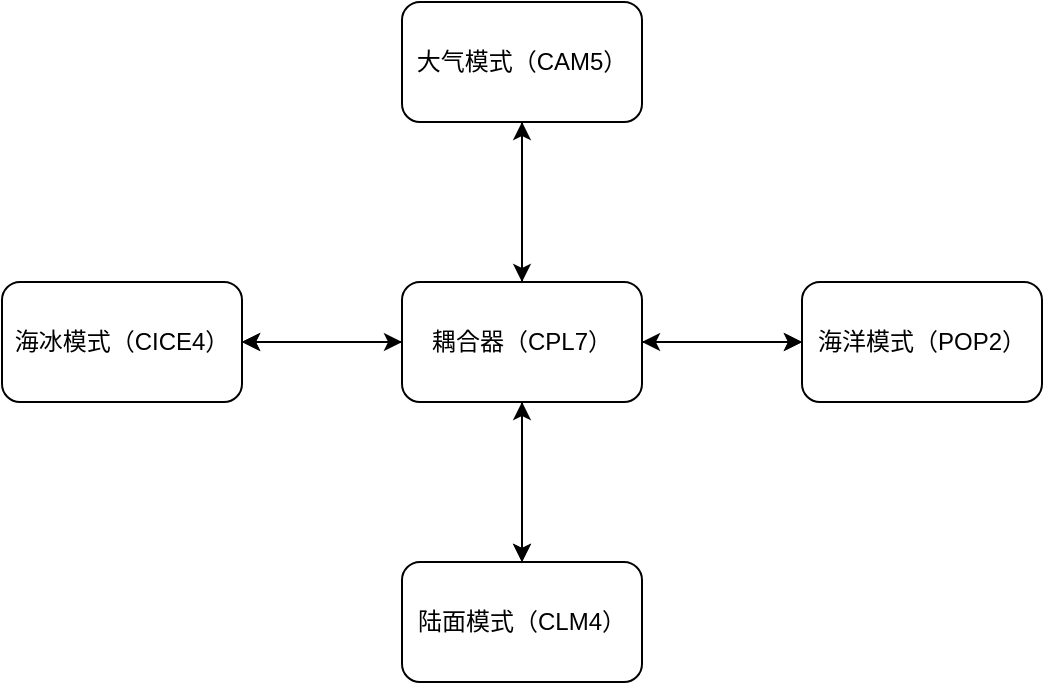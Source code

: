 <mxfile version="10.6.7" type="github"><diagram id="SQzjK6RyiOZd8_95qkpb" name="第 1 页"><mxGraphModel dx="865" dy="544" grid="1" gridSize="10" guides="1" tooltips="1" connect="1" arrows="1" fold="1" page="1" pageScale="1" pageWidth="827" pageHeight="1169" math="0" shadow="0"><root><mxCell id="0"/><mxCell id="1" parent="0"/><mxCell id="0HDuUDcc_sLcm8aMu_hS-9" value="" style="edgeStyle=none;rounded=0;comic=0;orthogonalLoop=1;jettySize=auto;html=1;" edge="1" parent="1" source="0HDuUDcc_sLcm8aMu_hS-1" target="0HDuUDcc_sLcm8aMu_hS-5"><mxGeometry relative="1" as="geometry"/></mxCell><mxCell id="0HDuUDcc_sLcm8aMu_hS-14" value="" style="edgeStyle=none;rounded=0;comic=0;orthogonalLoop=1;jettySize=auto;html=1;" edge="1" parent="1" source="0HDuUDcc_sLcm8aMu_hS-1" target="0HDuUDcc_sLcm8aMu_hS-13"><mxGeometry relative="1" as="geometry"/></mxCell><mxCell id="0HDuUDcc_sLcm8aMu_hS-16" value="" style="edgeStyle=none;rounded=0;comic=0;orthogonalLoop=1;jettySize=auto;html=1;" edge="1" parent="1" source="0HDuUDcc_sLcm8aMu_hS-1" target="0HDuUDcc_sLcm8aMu_hS-15"><mxGeometry relative="1" as="geometry"/></mxCell><mxCell id="0HDuUDcc_sLcm8aMu_hS-18" value="" style="edgeStyle=none;rounded=0;comic=0;orthogonalLoop=1;jettySize=auto;html=1;" edge="1" parent="1" source="0HDuUDcc_sLcm8aMu_hS-1" target="0HDuUDcc_sLcm8aMu_hS-17"><mxGeometry relative="1" as="geometry"/></mxCell><mxCell id="0HDuUDcc_sLcm8aMu_hS-1" value="耦合器（CPL7）" style="rounded=1;whiteSpace=wrap;html=1;" vertex="1" parent="1"><mxGeometry x="340" y="210" width="120" height="60" as="geometry"/></mxCell><mxCell id="0HDuUDcc_sLcm8aMu_hS-17" value="海冰模式（CICE4）" style="rounded=1;whiteSpace=wrap;html=1;" vertex="1" parent="1"><mxGeometry x="140" y="210" width="120" height="60" as="geometry"/></mxCell><mxCell id="0HDuUDcc_sLcm8aMu_hS-15" value="陆面模式（CLM4）" style="rounded=1;whiteSpace=wrap;html=1;" vertex="1" parent="1"><mxGeometry x="340" y="350" width="120" height="60" as="geometry"/></mxCell><mxCell id="0HDuUDcc_sLcm8aMu_hS-13" value="海洋模式（POP2）" style="rounded=1;whiteSpace=wrap;html=1;" vertex="1" parent="1"><mxGeometry x="540" y="210" width="120" height="60" as="geometry"/></mxCell><mxCell id="0HDuUDcc_sLcm8aMu_hS-10" value="" style="edgeStyle=none;rounded=0;comic=0;orthogonalLoop=1;jettySize=auto;html=1;" edge="1" parent="1" source="0HDuUDcc_sLcm8aMu_hS-5" target="0HDuUDcc_sLcm8aMu_hS-1"><mxGeometry relative="1" as="geometry"/></mxCell><mxCell id="0HDuUDcc_sLcm8aMu_hS-5" value="大气模式（CAM5）" style="rounded=1;whiteSpace=wrap;html=1;" vertex="1" parent="1"><mxGeometry x="340" y="70" width="120" height="60" as="geometry"/></mxCell><mxCell id="0HDuUDcc_sLcm8aMu_hS-19" value="" style="endArrow=classic;startArrow=classic;html=1;entryX=0.5;entryY=1;entryDx=0;entryDy=0;" edge="1" parent="1" target="0HDuUDcc_sLcm8aMu_hS-1"><mxGeometry width="50" height="50" relative="1" as="geometry"><mxPoint x="400" y="350" as="sourcePoint"/><mxPoint x="413" y="270" as="targetPoint"/></mxGeometry></mxCell><mxCell id="0HDuUDcc_sLcm8aMu_hS-20" value="" style="endArrow=classic;startArrow=classic;html=1;entryX=0;entryY=0.5;entryDx=0;entryDy=0;exitX=1;exitY=0.5;exitDx=0;exitDy=0;" edge="1" parent="1" source="0HDuUDcc_sLcm8aMu_hS-17" target="0HDuUDcc_sLcm8aMu_hS-1"><mxGeometry width="50" height="50" relative="1" as="geometry"><mxPoint x="290" y="265" as="sourcePoint"/><mxPoint x="340" y="215" as="targetPoint"/></mxGeometry></mxCell><mxCell id="0HDuUDcc_sLcm8aMu_hS-21" value="" style="endArrow=classic;startArrow=classic;html=1;entryX=0;entryY=0.5;entryDx=0;entryDy=0;exitX=1;exitY=0.5;exitDx=0;exitDy=0;" edge="1" parent="1" source="0HDuUDcc_sLcm8aMu_hS-1" target="0HDuUDcc_sLcm8aMu_hS-13"><mxGeometry width="50" height="50" relative="1" as="geometry"><mxPoint x="480" y="295" as="sourcePoint"/><mxPoint x="530" y="245" as="targetPoint"/></mxGeometry></mxCell></root></mxGraphModel></diagram></mxfile>